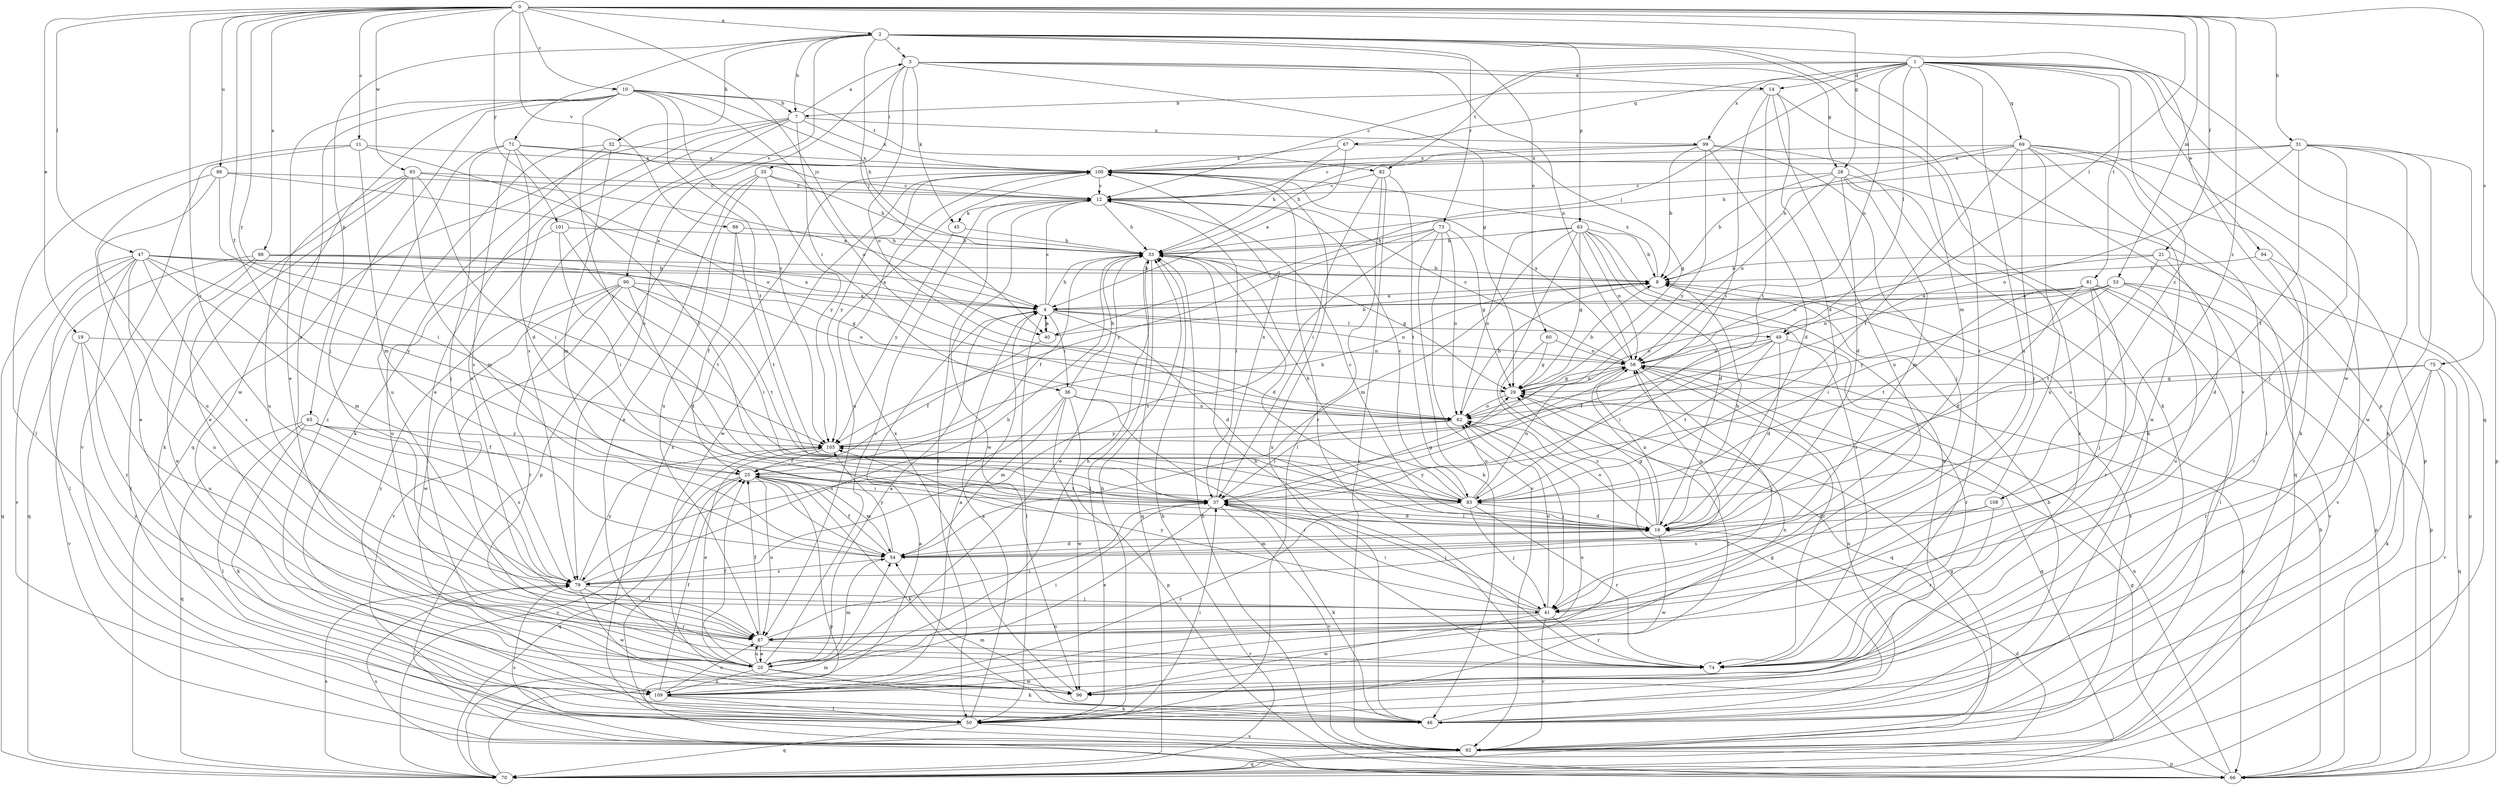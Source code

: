 strict digraph  {
0;
1;
2;
3;
4;
7;
8;
10;
11;
12;
14;
16;
19;
20;
21;
25;
28;
29;
31;
32;
33;
35;
36;
37;
40;
41;
45;
46;
47;
49;
50;
53;
54;
58;
60;
62;
63;
65;
66;
67;
69;
70;
71;
73;
74;
75;
79;
81;
82;
83;
86;
87;
88;
90;
92;
93;
94;
96;
98;
99;
100;
101;
105;
108;
109;
0 -> 2  [label=a];
0 -> 10  [label=c];
0 -> 11  [label=c];
0 -> 19  [label=e];
0 -> 21  [label=f];
0 -> 25  [label=f];
0 -> 28  [label=g];
0 -> 31  [label=h];
0 -> 40  [label=j];
0 -> 47  [label=l];
0 -> 49  [label=l];
0 -> 53  [label=m];
0 -> 75  [label=s];
0 -> 79  [label=s];
0 -> 86  [label=u];
0 -> 88  [label=v];
0 -> 93  [label=w];
0 -> 98  [label=x];
0 -> 101  [label=y];
0 -> 105  [label=y];
0 -> 108  [label=z];
1 -> 12  [label=c];
1 -> 14  [label=d];
1 -> 40  [label=j];
1 -> 49  [label=l];
1 -> 54  [label=m];
1 -> 58  [label=n];
1 -> 67  [label=q];
1 -> 69  [label=q];
1 -> 70  [label=q];
1 -> 81  [label=t];
1 -> 82  [label=t];
1 -> 87  [label=u];
1 -> 94  [label=w];
1 -> 96  [label=w];
1 -> 99  [label=x];
1 -> 108  [label=z];
2 -> 3  [label=a];
2 -> 7  [label=b];
2 -> 32  [label=h];
2 -> 40  [label=j];
2 -> 60  [label=o];
2 -> 63  [label=p];
2 -> 65  [label=p];
2 -> 66  [label=p];
2 -> 71  [label=r];
2 -> 73  [label=r];
2 -> 74  [label=r];
2 -> 90  [label=v];
2 -> 92  [label=v];
3 -> 14  [label=d];
3 -> 28  [label=g];
3 -> 29  [label=g];
3 -> 35  [label=i];
3 -> 45  [label=k];
3 -> 58  [label=n];
3 -> 62  [label=o];
3 -> 79  [label=s];
4 -> 12  [label=c];
4 -> 16  [label=d];
4 -> 33  [label=h];
4 -> 36  [label=i];
4 -> 40  [label=j];
4 -> 49  [label=l];
4 -> 50  [label=l];
4 -> 58  [label=n];
7 -> 3  [label=a];
7 -> 20  [label=e];
7 -> 36  [label=i];
7 -> 70  [label=q];
7 -> 79  [label=s];
7 -> 87  [label=u];
7 -> 99  [label=x];
7 -> 100  [label=x];
8 -> 4  [label=a];
8 -> 92  [label=v];
8 -> 100  [label=x];
10 -> 7  [label=b];
10 -> 20  [label=e];
10 -> 33  [label=h];
10 -> 37  [label=i];
10 -> 41  [label=j];
10 -> 62  [label=o];
10 -> 79  [label=s];
10 -> 82  [label=t];
10 -> 83  [label=t];
10 -> 96  [label=w];
10 -> 105  [label=y];
11 -> 50  [label=l];
11 -> 54  [label=m];
11 -> 62  [label=o];
11 -> 92  [label=v];
11 -> 100  [label=x];
12 -> 33  [label=h];
12 -> 37  [label=i];
12 -> 45  [label=k];
12 -> 50  [label=l];
12 -> 96  [label=w];
14 -> 7  [label=b];
14 -> 16  [label=d];
14 -> 37  [label=i];
14 -> 46  [label=k];
14 -> 83  [label=t];
14 -> 87  [label=u];
16 -> 8  [label=b];
16 -> 12  [label=c];
16 -> 29  [label=g];
16 -> 37  [label=i];
16 -> 54  [label=m];
16 -> 58  [label=n];
16 -> 62  [label=o];
16 -> 96  [label=w];
19 -> 58  [label=n];
19 -> 87  [label=u];
19 -> 92  [label=v];
19 -> 109  [label=z];
20 -> 4  [label=a];
20 -> 12  [label=c];
20 -> 25  [label=f];
20 -> 33  [label=h];
20 -> 37  [label=i];
20 -> 46  [label=k];
20 -> 54  [label=m];
20 -> 87  [label=u];
20 -> 96  [label=w];
20 -> 109  [label=z];
21 -> 8  [label=b];
21 -> 16  [label=d];
21 -> 58  [label=n];
21 -> 66  [label=p];
21 -> 83  [label=t];
25 -> 37  [label=i];
25 -> 46  [label=k];
25 -> 50  [label=l];
25 -> 54  [label=m];
25 -> 66  [label=p];
25 -> 70  [label=q];
25 -> 83  [label=t];
25 -> 87  [label=u];
28 -> 8  [label=b];
28 -> 12  [label=c];
28 -> 16  [label=d];
28 -> 54  [label=m];
28 -> 58  [label=n];
28 -> 70  [label=q];
28 -> 109  [label=z];
29 -> 8  [label=b];
29 -> 58  [label=n];
29 -> 62  [label=o];
31 -> 33  [label=h];
31 -> 41  [label=j];
31 -> 46  [label=k];
31 -> 62  [label=o];
31 -> 66  [label=p];
31 -> 83  [label=t];
31 -> 96  [label=w];
31 -> 100  [label=x];
32 -> 46  [label=k];
32 -> 54  [label=m];
32 -> 87  [label=u];
32 -> 100  [label=x];
33 -> 8  [label=b];
33 -> 16  [label=d];
33 -> 20  [label=e];
33 -> 25  [label=f];
33 -> 29  [label=g];
33 -> 50  [label=l];
33 -> 70  [label=q];
35 -> 12  [label=c];
35 -> 20  [label=e];
35 -> 33  [label=h];
35 -> 66  [label=p];
35 -> 87  [label=u];
35 -> 105  [label=y];
36 -> 33  [label=h];
36 -> 54  [label=m];
36 -> 62  [label=o];
36 -> 66  [label=p];
36 -> 74  [label=r];
36 -> 79  [label=s];
36 -> 96  [label=w];
37 -> 16  [label=d];
37 -> 20  [label=e];
37 -> 29  [label=g];
37 -> 41  [label=j];
37 -> 46  [label=k];
37 -> 92  [label=v];
37 -> 100  [label=x];
40 -> 4  [label=a];
40 -> 8  [label=b];
40 -> 25  [label=f];
41 -> 37  [label=i];
41 -> 62  [label=o];
41 -> 74  [label=r];
41 -> 87  [label=u];
41 -> 92  [label=v];
41 -> 96  [label=w];
41 -> 105  [label=y];
45 -> 33  [label=h];
45 -> 105  [label=y];
46 -> 8  [label=b];
46 -> 29  [label=g];
46 -> 54  [label=m];
46 -> 58  [label=n];
46 -> 100  [label=x];
47 -> 4  [label=a];
47 -> 8  [label=b];
47 -> 29  [label=g];
47 -> 50  [label=l];
47 -> 54  [label=m];
47 -> 70  [label=q];
47 -> 79  [label=s];
47 -> 87  [label=u];
47 -> 92  [label=v];
47 -> 105  [label=y];
47 -> 109  [label=z];
49 -> 16  [label=d];
49 -> 25  [label=f];
49 -> 37  [label=i];
49 -> 58  [label=n];
49 -> 74  [label=r];
49 -> 83  [label=t];
50 -> 4  [label=a];
50 -> 33  [label=h];
50 -> 37  [label=i];
50 -> 70  [label=q];
50 -> 92  [label=v];
50 -> 100  [label=x];
53 -> 4  [label=a];
53 -> 37  [label=i];
53 -> 58  [label=n];
53 -> 66  [label=p];
53 -> 87  [label=u];
53 -> 92  [label=v];
53 -> 105  [label=y];
54 -> 16  [label=d];
54 -> 25  [label=f];
54 -> 58  [label=n];
54 -> 79  [label=s];
54 -> 105  [label=y];
58 -> 12  [label=c];
58 -> 29  [label=g];
58 -> 41  [label=j];
58 -> 50  [label=l];
58 -> 66  [label=p];
58 -> 70  [label=q];
58 -> 74  [label=r];
58 -> 100  [label=x];
60 -> 29  [label=g];
60 -> 58  [label=n];
60 -> 70  [label=q];
62 -> 8  [label=b];
62 -> 37  [label=i];
62 -> 41  [label=j];
62 -> 105  [label=y];
63 -> 8  [label=b];
63 -> 16  [label=d];
63 -> 29  [label=g];
63 -> 33  [label=h];
63 -> 54  [label=m];
63 -> 58  [label=n];
63 -> 62  [label=o];
63 -> 74  [label=r];
63 -> 96  [label=w];
63 -> 109  [label=z];
65 -> 25  [label=f];
65 -> 46  [label=k];
65 -> 50  [label=l];
65 -> 70  [label=q];
65 -> 79  [label=s];
65 -> 105  [label=y];
66 -> 8  [label=b];
66 -> 29  [label=g];
66 -> 33  [label=h];
66 -> 58  [label=n];
66 -> 79  [label=s];
67 -> 4  [label=a];
67 -> 29  [label=g];
67 -> 33  [label=h];
67 -> 100  [label=x];
69 -> 8  [label=b];
69 -> 33  [label=h];
69 -> 41  [label=j];
69 -> 46  [label=k];
69 -> 50  [label=l];
69 -> 66  [label=p];
69 -> 83  [label=t];
69 -> 87  [label=u];
69 -> 96  [label=w];
69 -> 100  [label=x];
70 -> 4  [label=a];
70 -> 16  [label=d];
70 -> 33  [label=h];
70 -> 54  [label=m];
70 -> 79  [label=s];
70 -> 105  [label=y];
71 -> 12  [label=c];
71 -> 16  [label=d];
71 -> 37  [label=i];
71 -> 41  [label=j];
71 -> 79  [label=s];
71 -> 100  [label=x];
71 -> 109  [label=z];
73 -> 29  [label=g];
73 -> 33  [label=h];
73 -> 46  [label=k];
73 -> 62  [label=o];
73 -> 79  [label=s];
73 -> 92  [label=v];
73 -> 105  [label=y];
74 -> 33  [label=h];
75 -> 29  [label=g];
75 -> 46  [label=k];
75 -> 62  [label=o];
75 -> 70  [label=q];
75 -> 74  [label=r];
75 -> 92  [label=v];
79 -> 33  [label=h];
79 -> 41  [label=j];
79 -> 74  [label=r];
79 -> 96  [label=w];
79 -> 105  [label=y];
81 -> 4  [label=a];
81 -> 16  [label=d];
81 -> 41  [label=j];
81 -> 50  [label=l];
81 -> 62  [label=o];
81 -> 66  [label=p];
81 -> 74  [label=r];
81 -> 83  [label=t];
82 -> 12  [label=c];
82 -> 37  [label=i];
82 -> 50  [label=l];
82 -> 83  [label=t];
82 -> 92  [label=v];
83 -> 12  [label=c];
83 -> 16  [label=d];
83 -> 33  [label=h];
83 -> 41  [label=j];
83 -> 58  [label=n];
83 -> 62  [label=o];
83 -> 74  [label=r];
83 -> 105  [label=y];
83 -> 109  [label=z];
86 -> 4  [label=a];
86 -> 12  [label=c];
86 -> 20  [label=e];
86 -> 37  [label=i];
86 -> 87  [label=u];
87 -> 20  [label=e];
87 -> 25  [label=f];
87 -> 37  [label=i];
87 -> 74  [label=r];
88 -> 25  [label=f];
88 -> 33  [label=h];
88 -> 83  [label=t];
90 -> 4  [label=a];
90 -> 16  [label=d];
90 -> 37  [label=i];
90 -> 74  [label=r];
90 -> 83  [label=t];
90 -> 92  [label=v];
90 -> 96  [label=w];
90 -> 109  [label=z];
92 -> 29  [label=g];
92 -> 66  [label=p];
92 -> 70  [label=q];
92 -> 79  [label=s];
93 -> 4  [label=a];
93 -> 12  [label=c];
93 -> 20  [label=e];
93 -> 37  [label=i];
93 -> 46  [label=k];
93 -> 54  [label=m];
93 -> 87  [label=u];
94 -> 8  [label=b];
94 -> 74  [label=r];
94 -> 92  [label=v];
96 -> 100  [label=x];
98 -> 4  [label=a];
98 -> 8  [label=b];
98 -> 20  [label=e];
98 -> 50  [label=l];
98 -> 62  [label=o];
98 -> 70  [label=q];
99 -> 8  [label=b];
99 -> 12  [label=c];
99 -> 16  [label=d];
99 -> 41  [label=j];
99 -> 46  [label=k];
99 -> 100  [label=x];
99 -> 105  [label=y];
100 -> 12  [label=c];
100 -> 74  [label=r];
100 -> 87  [label=u];
100 -> 96  [label=w];
100 -> 105  [label=y];
101 -> 33  [label=h];
101 -> 37  [label=i];
101 -> 83  [label=t];
101 -> 87  [label=u];
105 -> 8  [label=b];
105 -> 20  [label=e];
105 -> 25  [label=f];
108 -> 16  [label=d];
108 -> 74  [label=r];
108 -> 79  [label=s];
109 -> 4  [label=a];
109 -> 25  [label=f];
109 -> 46  [label=k];
109 -> 50  [label=l];
109 -> 58  [label=n];
109 -> 62  [label=o];
109 -> 87  [label=u];
}

